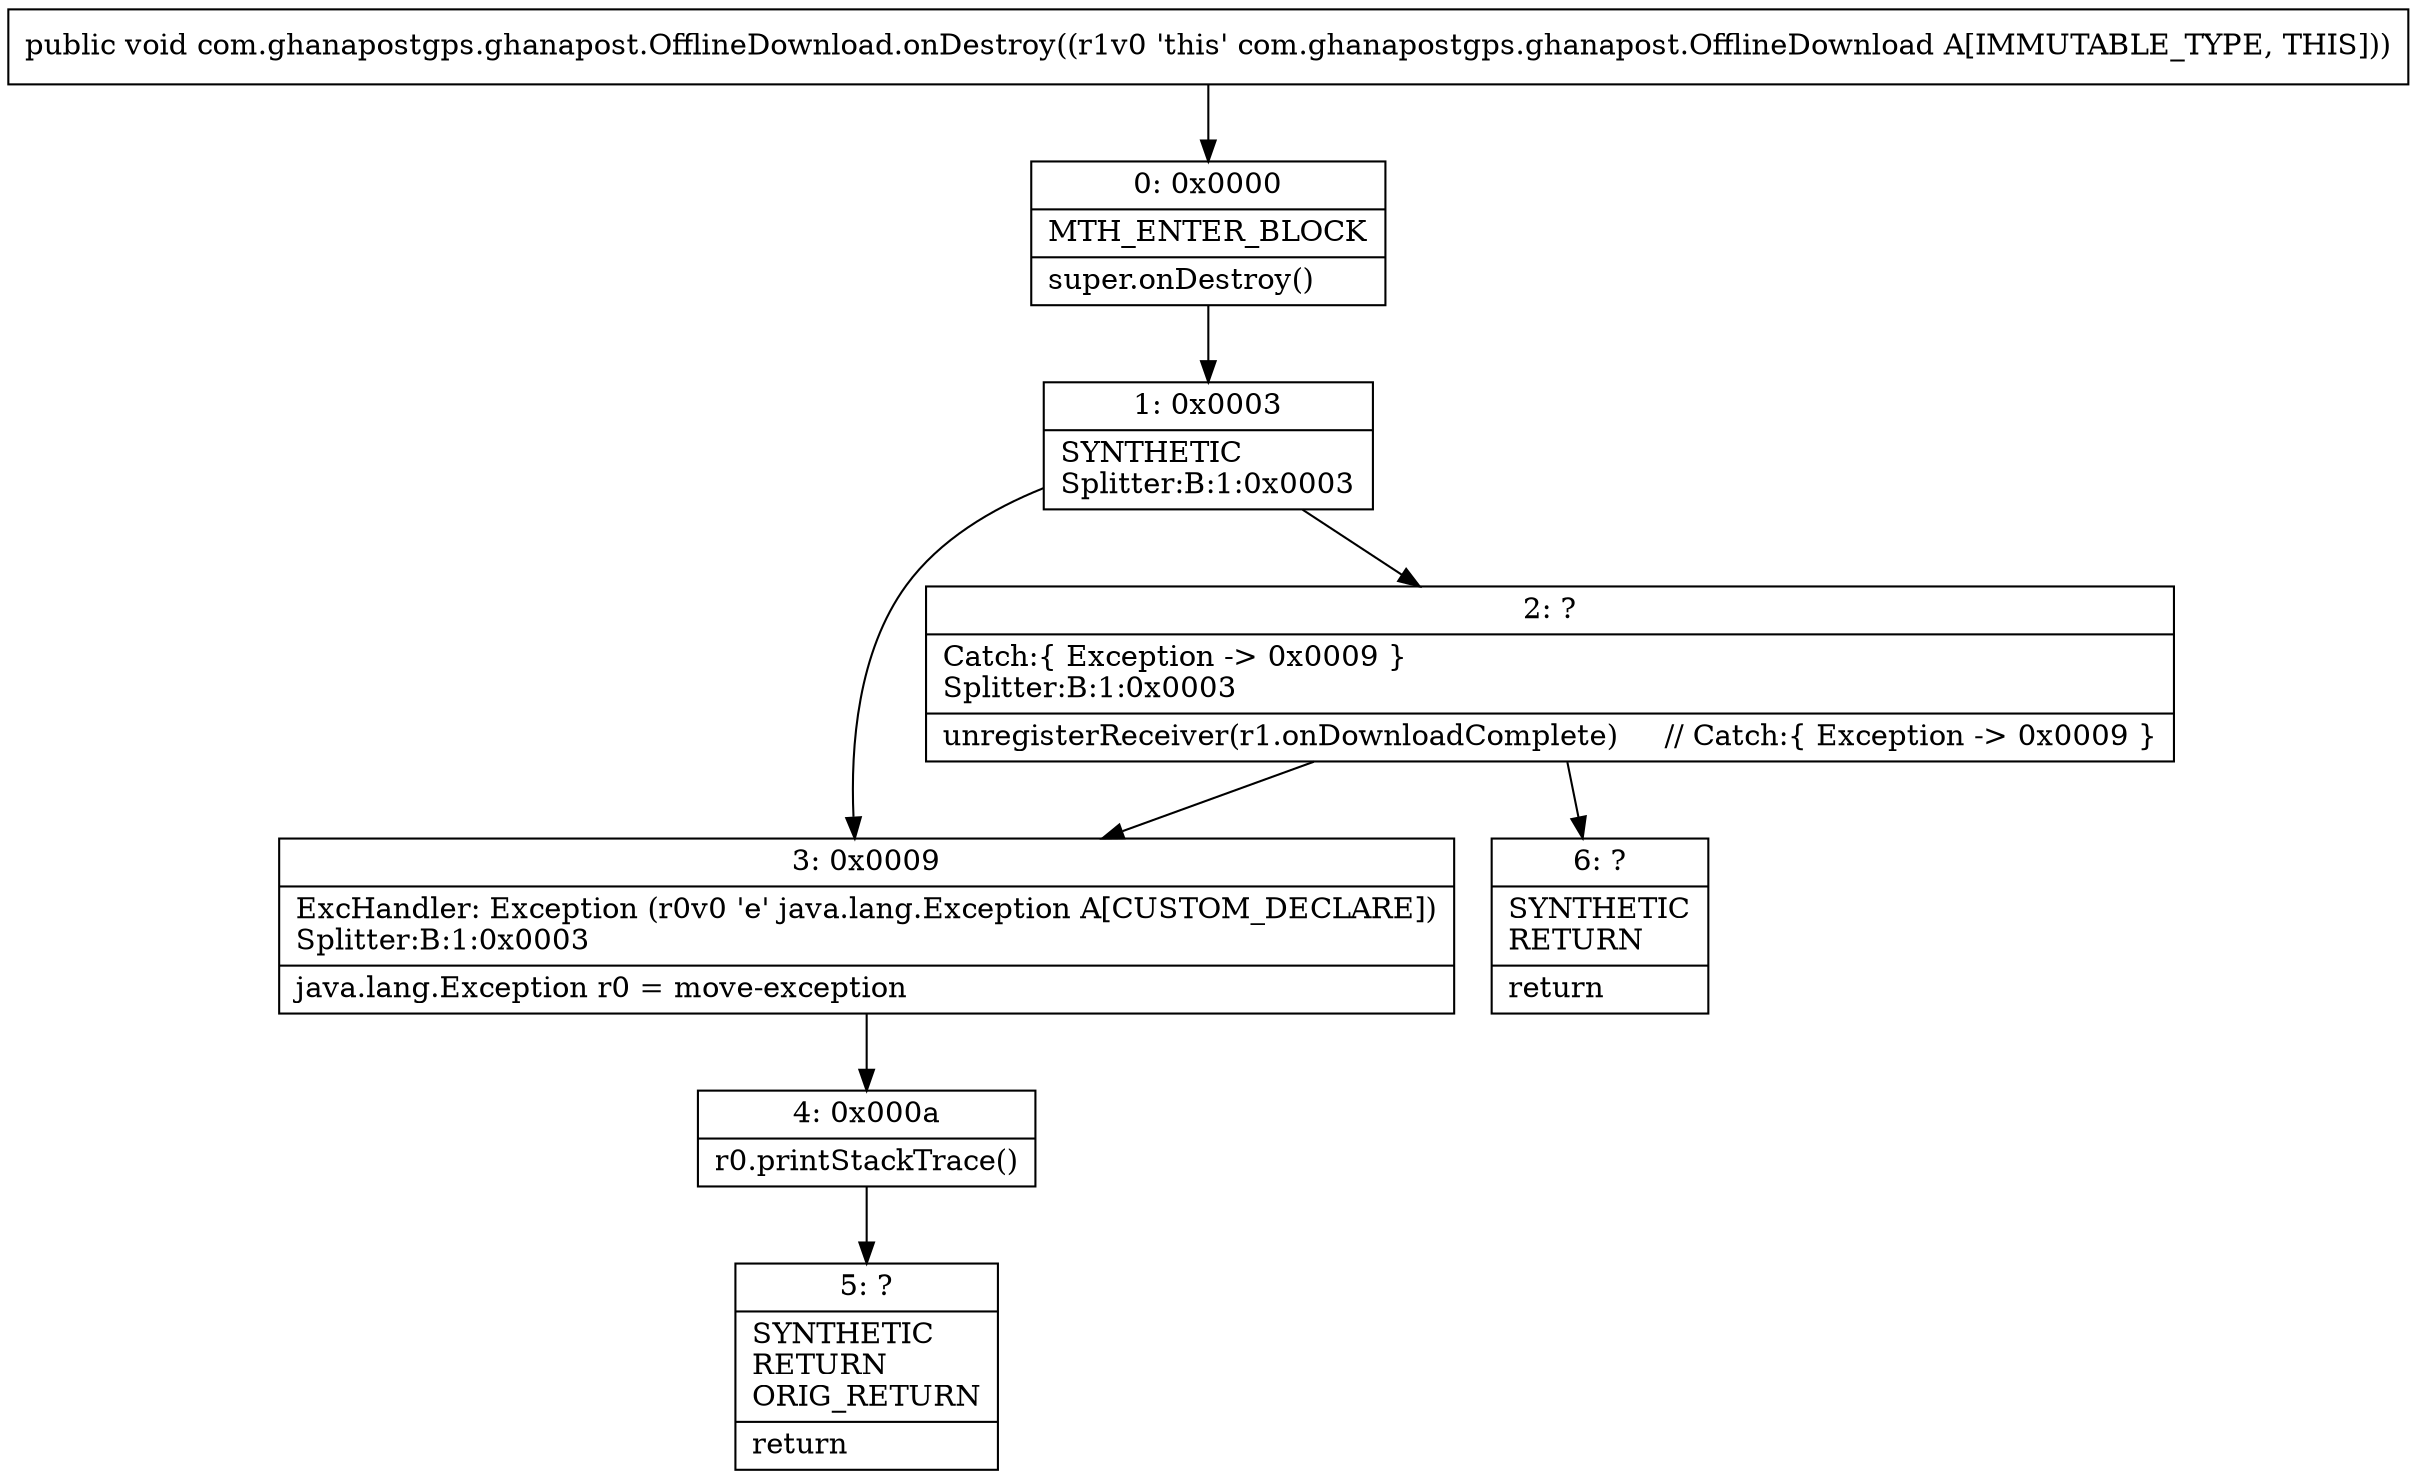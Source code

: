 digraph "CFG forcom.ghanapostgps.ghanapost.OfflineDownload.onDestroy()V" {
Node_0 [shape=record,label="{0\:\ 0x0000|MTH_ENTER_BLOCK\l|super.onDestroy()\l}"];
Node_1 [shape=record,label="{1\:\ 0x0003|SYNTHETIC\lSplitter:B:1:0x0003\l}"];
Node_2 [shape=record,label="{2\:\ ?|Catch:\{ Exception \-\> 0x0009 \}\lSplitter:B:1:0x0003\l|unregisterReceiver(r1.onDownloadComplete)     \/\/ Catch:\{ Exception \-\> 0x0009 \}\l}"];
Node_3 [shape=record,label="{3\:\ 0x0009|ExcHandler: Exception (r0v0 'e' java.lang.Exception A[CUSTOM_DECLARE])\lSplitter:B:1:0x0003\l|java.lang.Exception r0 = move\-exception\l}"];
Node_4 [shape=record,label="{4\:\ 0x000a|r0.printStackTrace()\l}"];
Node_5 [shape=record,label="{5\:\ ?|SYNTHETIC\lRETURN\lORIG_RETURN\l|return\l}"];
Node_6 [shape=record,label="{6\:\ ?|SYNTHETIC\lRETURN\l|return\l}"];
MethodNode[shape=record,label="{public void com.ghanapostgps.ghanapost.OfflineDownload.onDestroy((r1v0 'this' com.ghanapostgps.ghanapost.OfflineDownload A[IMMUTABLE_TYPE, THIS])) }"];
MethodNode -> Node_0;
Node_0 -> Node_1;
Node_1 -> Node_2;
Node_1 -> Node_3;
Node_2 -> Node_3;
Node_2 -> Node_6;
Node_3 -> Node_4;
Node_4 -> Node_5;
}

